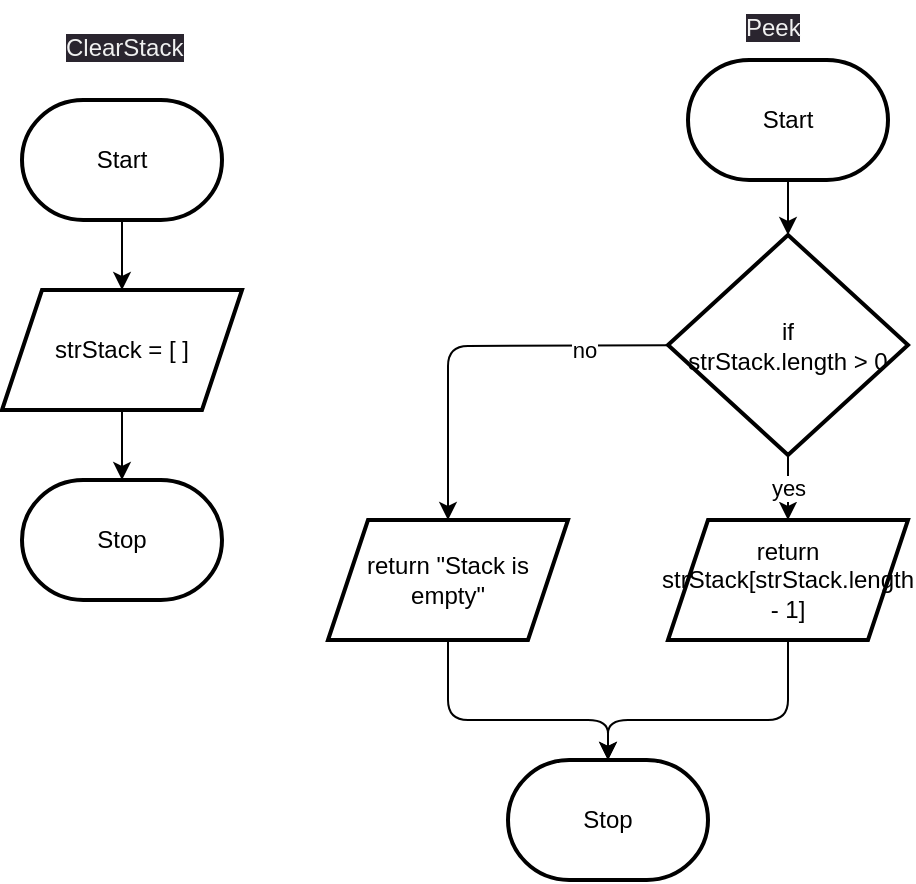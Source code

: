 <mxfile>
    <diagram id="GPLYoAsvDv6xM6J0I2Fm" name="Page-1">
        <mxGraphModel dx="1913" dy="320" grid="1" gridSize="10" guides="1" tooltips="1" connect="1" arrows="1" fold="1" page="1" pageScale="1" pageWidth="827" pageHeight="1169" math="0" shadow="0">
            <root>
                <mxCell id="0"/>
                <mxCell id="1" parent="0"/>
                <mxCell id="82" value="" style="edgeStyle=none;html=1;" edge="1" parent="1" source="83" target="87">
                    <mxGeometry relative="1" as="geometry"/>
                </mxCell>
                <mxCell id="83" value="Start" style="strokeWidth=2;html=1;shape=mxgraph.flowchart.terminator;whiteSpace=wrap;" vertex="1" parent="1">
                    <mxGeometry x="-397" y="50" width="100" height="60" as="geometry"/>
                </mxCell>
                <mxCell id="84" value="yes" style="edgeStyle=none;html=1;" edge="1" parent="1" source="87" target="89">
                    <mxGeometry relative="1" as="geometry"/>
                </mxCell>
                <mxCell id="85" value="" style="edgeStyle=none;html=1;" edge="1" parent="1" source="87" target="91">
                    <mxGeometry relative="1" as="geometry">
                        <Array as="points">
                            <mxPoint x="-517" y="193"/>
                        </Array>
                    </mxGeometry>
                </mxCell>
                <mxCell id="86" value="no" style="edgeLabel;html=1;align=center;verticalAlign=middle;resizable=0;points=[];" vertex="1" connectable="0" parent="85">
                    <mxGeometry x="-0.572" y="2" relative="1" as="geometry">
                        <mxPoint as="offset"/>
                    </mxGeometry>
                </mxCell>
                <mxCell id="87" value="if&lt;br&gt;strStack.length &amp;gt; 0" style="rhombus;whiteSpace=wrap;html=1;strokeWidth=2;" vertex="1" parent="1">
                    <mxGeometry x="-407" y="137.5" width="120" height="110" as="geometry"/>
                </mxCell>
                <mxCell id="88" value="" style="edgeStyle=none;html=1;" edge="1" parent="1" source="89" target="92">
                    <mxGeometry relative="1" as="geometry">
                        <Array as="points">
                            <mxPoint x="-347" y="380"/>
                            <mxPoint x="-437" y="380"/>
                        </Array>
                    </mxGeometry>
                </mxCell>
                <mxCell id="89" value="return strStack[strStack.length - 1]" style="shape=parallelogram;perimeter=parallelogramPerimeter;whiteSpace=wrap;html=1;fixedSize=1;strokeWidth=2;" vertex="1" parent="1">
                    <mxGeometry x="-407" y="280" width="120" height="60" as="geometry"/>
                </mxCell>
                <mxCell id="90" value="" style="edgeStyle=none;html=1;" edge="1" parent="1" source="91" target="92">
                    <mxGeometry relative="1" as="geometry">
                        <Array as="points">
                            <mxPoint x="-517" y="380"/>
                            <mxPoint x="-437" y="380"/>
                        </Array>
                    </mxGeometry>
                </mxCell>
                <mxCell id="91" value="return &quot;Stack is empty&quot;" style="shape=parallelogram;perimeter=parallelogramPerimeter;whiteSpace=wrap;html=1;fixedSize=1;strokeWidth=2;" vertex="1" parent="1">
                    <mxGeometry x="-577" y="280" width="120" height="60" as="geometry"/>
                </mxCell>
                <mxCell id="92" value="Stop" style="strokeWidth=2;html=1;shape=mxgraph.flowchart.terminator;whiteSpace=wrap;" vertex="1" parent="1">
                    <mxGeometry x="-487" y="400" width="100" height="60" as="geometry"/>
                </mxCell>
                <mxCell id="93" value="" style="edgeStyle=none;html=1;" edge="1" parent="1" source="94" target="96">
                    <mxGeometry relative="1" as="geometry"/>
                </mxCell>
                <mxCell id="94" value="Start" style="strokeWidth=2;html=1;shape=mxgraph.flowchart.terminator;whiteSpace=wrap;" vertex="1" parent="1">
                    <mxGeometry x="-730" y="70" width="100" height="60" as="geometry"/>
                </mxCell>
                <mxCell id="95" value="" style="edgeStyle=none;html=1;" edge="1" parent="1" source="96" target="97">
                    <mxGeometry relative="1" as="geometry"/>
                </mxCell>
                <mxCell id="96" value="strStack = [ ]" style="shape=parallelogram;perimeter=parallelogramPerimeter;whiteSpace=wrap;html=1;fixedSize=1;strokeWidth=2;" vertex="1" parent="1">
                    <mxGeometry x="-740" y="165" width="120" height="60" as="geometry"/>
                </mxCell>
                <mxCell id="97" value="Stop" style="strokeWidth=2;html=1;shape=mxgraph.flowchart.terminator;whiteSpace=wrap;" vertex="1" parent="1">
                    <mxGeometry x="-730" y="260" width="100" height="60" as="geometry"/>
                </mxCell>
                <mxCell id="98" value="&lt;span style=&quot;color: rgb(240, 240, 240); font-family: Helvetica; font-size: 12px; font-style: normal; font-variant-ligatures: normal; font-variant-caps: normal; font-weight: 400; letter-spacing: normal; orphans: 2; text-align: center; text-indent: 0px; text-transform: none; widows: 2; word-spacing: 0px; -webkit-text-stroke-width: 0px; background-color: rgb(42, 37, 47); text-decoration-thickness: initial; text-decoration-style: initial; text-decoration-color: initial; float: none; display: inline !important;&quot;&gt;ClearStack&lt;/span&gt;" style="text;whiteSpace=wrap;html=1;" vertex="1" parent="1">
                    <mxGeometry x="-710" y="30" width="60" height="40" as="geometry"/>
                </mxCell>
                <mxCell id="99" value="&lt;span style=&quot;color: rgb(240, 240, 240); font-family: Helvetica; font-size: 12px; font-style: normal; font-variant-ligatures: normal; font-variant-caps: normal; font-weight: 400; letter-spacing: normal; orphans: 2; text-align: center; text-indent: 0px; text-transform: none; widows: 2; word-spacing: 0px; -webkit-text-stroke-width: 0px; background-color: rgb(42, 37, 47); text-decoration-thickness: initial; text-decoration-style: initial; text-decoration-color: initial; float: none; display: inline !important;&quot;&gt;Peek&lt;/span&gt;" style="text;whiteSpace=wrap;html=1;" vertex="1" parent="1">
                    <mxGeometry x="-370" y="20" width="60" height="40" as="geometry"/>
                </mxCell>
            </root>
        </mxGraphModel>
    </diagram>
</mxfile>